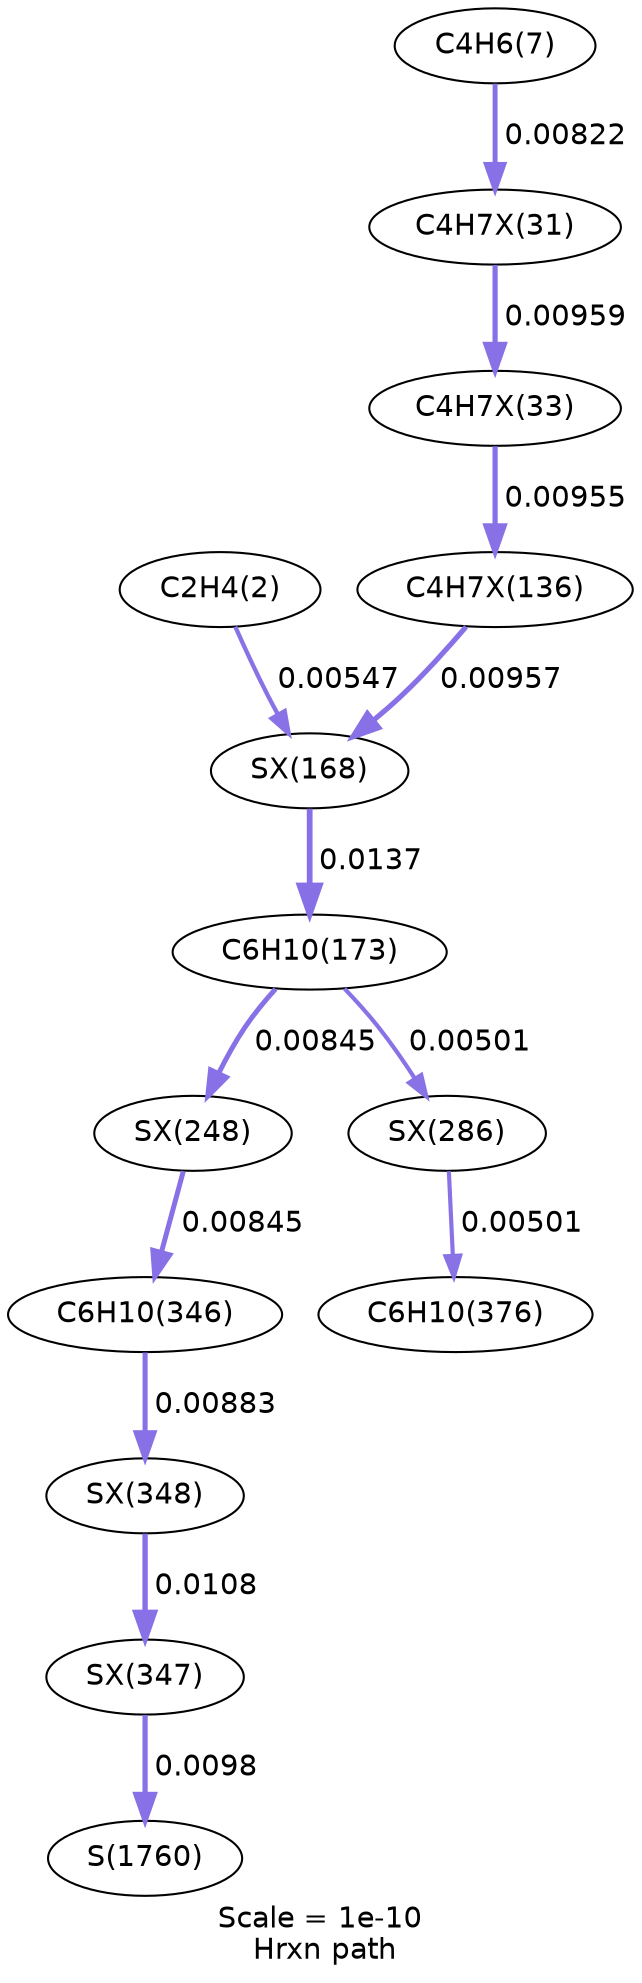 digraph reaction_paths {
center=1;
s5 -> s34[fontname="Helvetica", style="setlinewidth(2.07)", arrowsize=1.03, color="0.7, 0.505, 0.9"
, label=" 0.00547"];
s8 -> s22[fontname="Helvetica", style="setlinewidth(2.38)", arrowsize=1.19, color="0.7, 0.508, 0.9"
, label=" 0.00822"];
s22 -> s24[fontname="Helvetica", style="setlinewidth(2.49)", arrowsize=1.25, color="0.7, 0.51, 0.9"
, label=" 0.00959"];
s24 -> s32[fontname="Helvetica", style="setlinewidth(2.49)", arrowsize=1.24, color="0.7, 0.51, 0.9"
, label=" 0.00955"];
s32 -> s34[fontname="Helvetica", style="setlinewidth(2.49)", arrowsize=1.24, color="0.7, 0.51, 0.9"
, label=" 0.00957"];
s34 -> s12[fontname="Helvetica", style="setlinewidth(2.76)", arrowsize=1.38, color="0.7, 0.514, 0.9"
, label=" 0.0137"];
s12 -> s36[fontname="Helvetica", style="setlinewidth(2.4)", arrowsize=1.2, color="0.7, 0.508, 0.9"
, label=" 0.00845"];
s12 -> s37[fontname="Helvetica", style="setlinewidth(2)", arrowsize=1, color="0.7, 0.505, 0.9"
, label=" 0.00501"];
s36 -> s13[fontname="Helvetica", style="setlinewidth(2.4)", arrowsize=1.2, color="0.7, 0.508, 0.9"
, label=" 0.00845"];
s13 -> s40[fontname="Helvetica", style="setlinewidth(2.43)", arrowsize=1.21, color="0.7, 0.509, 0.9"
, label=" 0.00883"];
s37 -> s14[fontname="Helvetica", style="setlinewidth(2)", arrowsize=1, color="0.7, 0.505, 0.9"
, label=" 0.00501"];
s40 -> s39[fontname="Helvetica", style="setlinewidth(2.58)", arrowsize=1.29, color="0.7, 0.511, 0.9"
, label=" 0.0108"];
s39 -> s17[fontname="Helvetica", style="setlinewidth(2.51)", arrowsize=1.25, color="0.7, 0.51, 0.9"
, label=" 0.0098"];
s5 [ fontname="Helvetica", label="C2H4(2)"];
s8 [ fontname="Helvetica", label="C4H6(7)"];
s12 [ fontname="Helvetica", label="C6H10(173)"];
s13 [ fontname="Helvetica", label="C6H10(346)"];
s14 [ fontname="Helvetica", label="C6H10(376)"];
s17 [ fontname="Helvetica", label="S(1760)"];
s22 [ fontname="Helvetica", label="C4H7X(31)"];
s24 [ fontname="Helvetica", label="C4H7X(33)"];
s32 [ fontname="Helvetica", label="C4H7X(136)"];
s34 [ fontname="Helvetica", label="SX(168)"];
s36 [ fontname="Helvetica", label="SX(248)"];
s37 [ fontname="Helvetica", label="SX(286)"];
s39 [ fontname="Helvetica", label="SX(347)"];
s40 [ fontname="Helvetica", label="SX(348)"];
 label = "Scale = 1e-10\l Hrxn path";
 fontname = "Helvetica";
}
